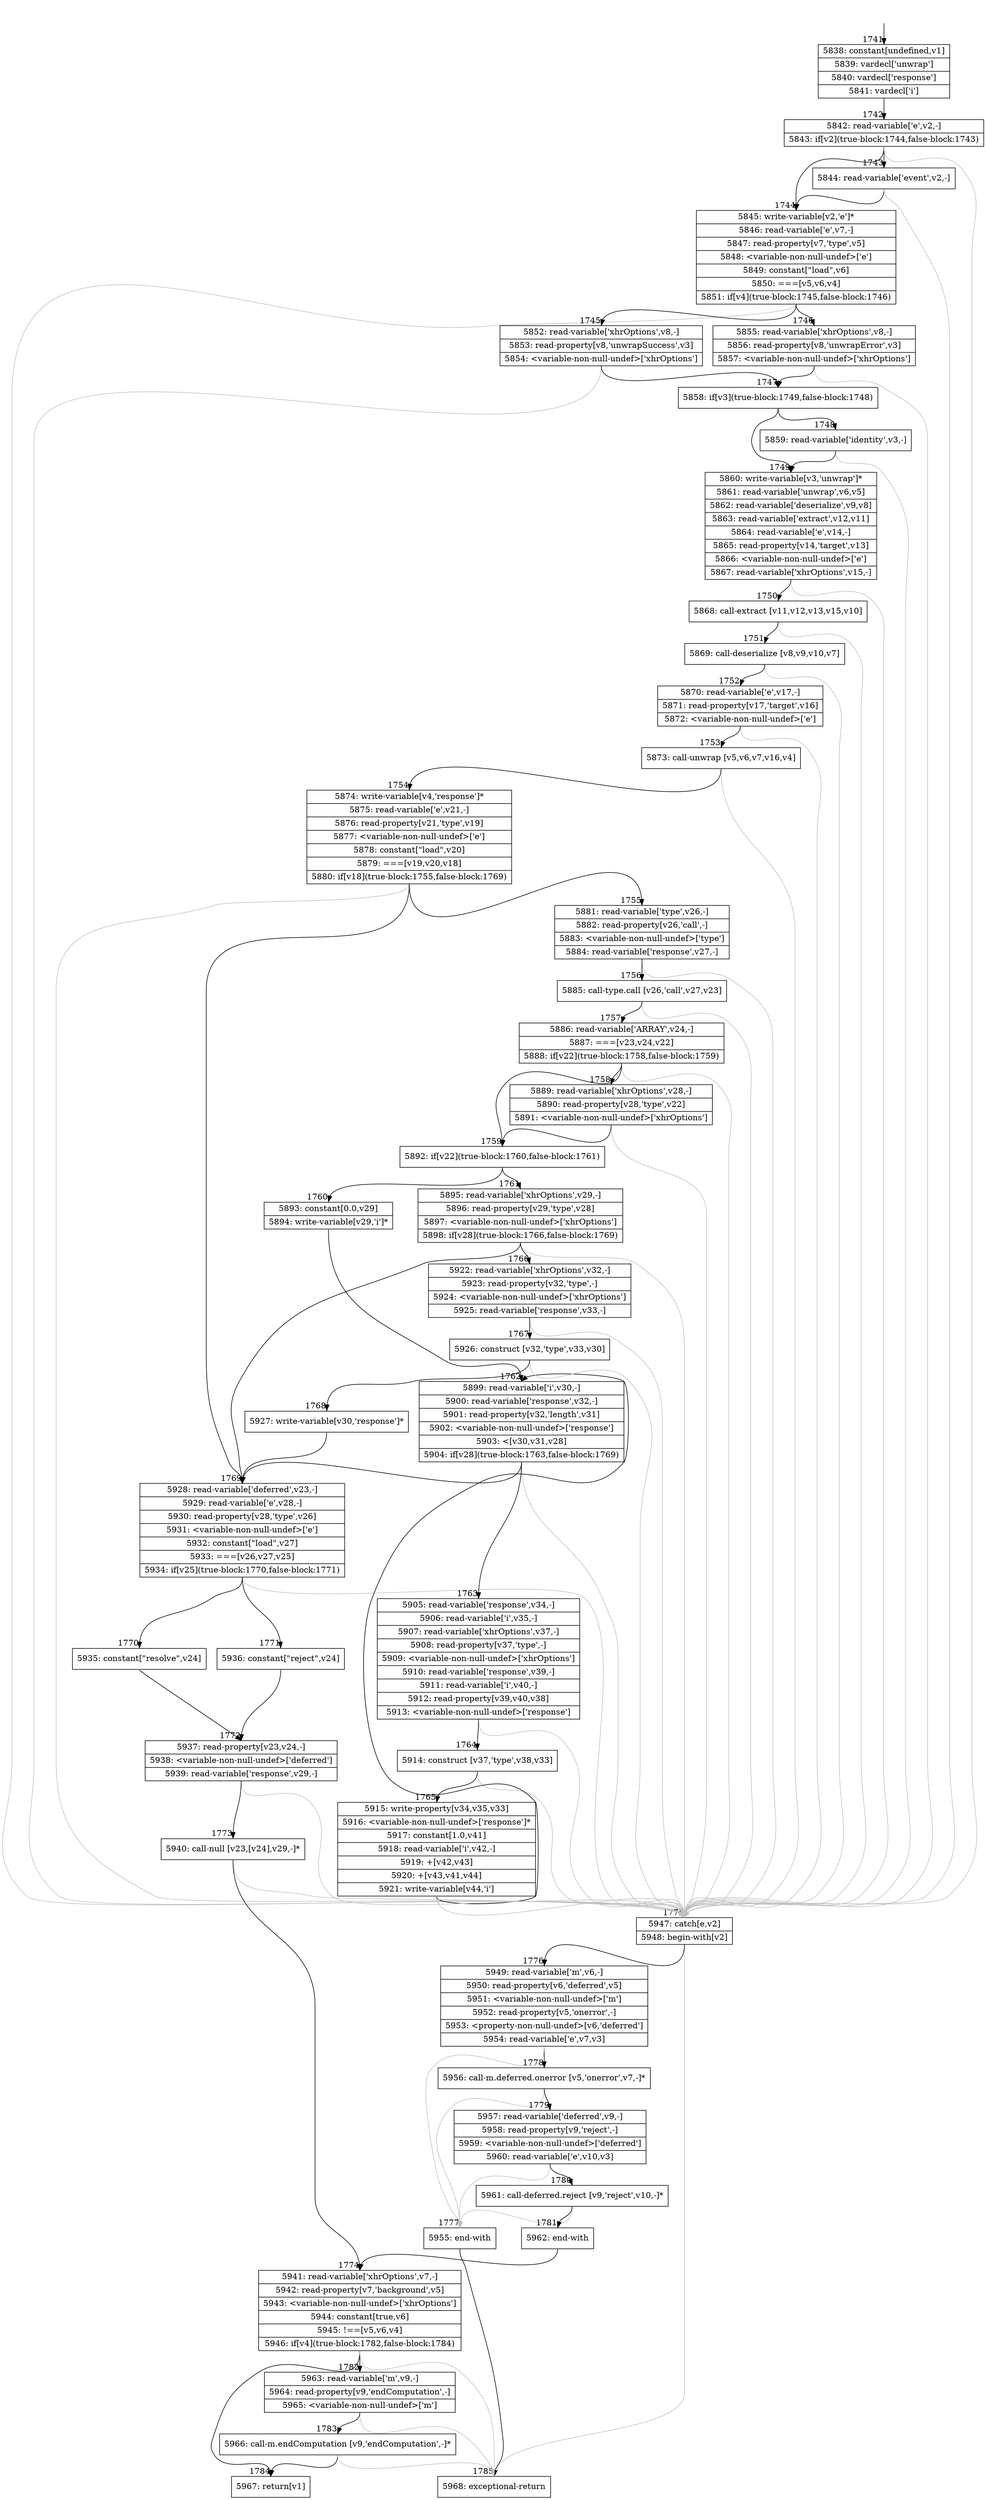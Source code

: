 digraph {
rankdir="TD"
BB_entry86[shape=none,label=""];
BB_entry86 -> BB1741 [tailport=s, headport=n, headlabel="    1741"]
BB1741 [shape=record label="{5838: constant[undefined,v1]|5839: vardecl['unwrap']|5840: vardecl['response']|5841: vardecl['i']}" ] 
BB1741 -> BB1742 [tailport=s, headport=n, headlabel="      1742"]
BB1742 [shape=record label="{5842: read-variable['e',v2,-]|5843: if[v2](true-block:1744,false-block:1743)}" ] 
BB1742 -> BB1744 [tailport=s, headport=n, headlabel="      1744"]
BB1742 -> BB1743 [tailport=s, headport=n, headlabel="      1743"]
BB1742 -> BB1775 [tailport=s, headport=n, color=gray, headlabel="      1775"]
BB1743 [shape=record label="{5844: read-variable['event',v2,-]}" ] 
BB1743 -> BB1744 [tailport=s, headport=n]
BB1743 -> BB1775 [tailport=s, headport=n, color=gray]
BB1744 [shape=record label="{5845: write-variable[v2,'e']*|5846: read-variable['e',v7,-]|5847: read-property[v7,'type',v5]|5848: \<variable-non-null-undef\>['e']|5849: constant[\"load\",v6]|5850: ===[v5,v6,v4]|5851: if[v4](true-block:1745,false-block:1746)}" ] 
BB1744 -> BB1745 [tailport=s, headport=n, headlabel="      1745"]
BB1744 -> BB1746 [tailport=s, headport=n, headlabel="      1746"]
BB1744 -> BB1775 [tailport=s, headport=n, color=gray]
BB1745 [shape=record label="{5852: read-variable['xhrOptions',v8,-]|5853: read-property[v8,'unwrapSuccess',v3]|5854: \<variable-non-null-undef\>['xhrOptions']}" ] 
BB1745 -> BB1747 [tailport=s, headport=n, headlabel="      1747"]
BB1745 -> BB1775 [tailport=s, headport=n, color=gray]
BB1746 [shape=record label="{5855: read-variable['xhrOptions',v8,-]|5856: read-property[v8,'unwrapError',v3]|5857: \<variable-non-null-undef\>['xhrOptions']}" ] 
BB1746 -> BB1747 [tailport=s, headport=n]
BB1746 -> BB1775 [tailport=s, headport=n, color=gray]
BB1747 [shape=record label="{5858: if[v3](true-block:1749,false-block:1748)}" ] 
BB1747 -> BB1749 [tailport=s, headport=n, headlabel="      1749"]
BB1747 -> BB1748 [tailport=s, headport=n, headlabel="      1748"]
BB1748 [shape=record label="{5859: read-variable['identity',v3,-]}" ] 
BB1748 -> BB1749 [tailport=s, headport=n]
BB1748 -> BB1775 [tailport=s, headport=n, color=gray]
BB1749 [shape=record label="{5860: write-variable[v3,'unwrap']*|5861: read-variable['unwrap',v6,v5]|5862: read-variable['deserialize',v9,v8]|5863: read-variable['extract',v12,v11]|5864: read-variable['e',v14,-]|5865: read-property[v14,'target',v13]|5866: \<variable-non-null-undef\>['e']|5867: read-variable['xhrOptions',v15,-]}" ] 
BB1749 -> BB1750 [tailport=s, headport=n, headlabel="      1750"]
BB1749 -> BB1775 [tailport=s, headport=n, color=gray]
BB1750 [shape=record label="{5868: call-extract [v11,v12,v13,v15,v10]}" ] 
BB1750 -> BB1751 [tailport=s, headport=n, headlabel="      1751"]
BB1750 -> BB1775 [tailport=s, headport=n, color=gray]
BB1751 [shape=record label="{5869: call-deserialize [v8,v9,v10,v7]}" ] 
BB1751 -> BB1752 [tailport=s, headport=n, headlabel="      1752"]
BB1751 -> BB1775 [tailport=s, headport=n, color=gray]
BB1752 [shape=record label="{5870: read-variable['e',v17,-]|5871: read-property[v17,'target',v16]|5872: \<variable-non-null-undef\>['e']}" ] 
BB1752 -> BB1753 [tailport=s, headport=n, headlabel="      1753"]
BB1752 -> BB1775 [tailport=s, headport=n, color=gray]
BB1753 [shape=record label="{5873: call-unwrap [v5,v6,v7,v16,v4]}" ] 
BB1753 -> BB1754 [tailport=s, headport=n, headlabel="      1754"]
BB1753 -> BB1775 [tailport=s, headport=n, color=gray]
BB1754 [shape=record label="{5874: write-variable[v4,'response']*|5875: read-variable['e',v21,-]|5876: read-property[v21,'type',v19]|5877: \<variable-non-null-undef\>['e']|5878: constant[\"load\",v20]|5879: ===[v19,v20,v18]|5880: if[v18](true-block:1755,false-block:1769)}" ] 
BB1754 -> BB1755 [tailport=s, headport=n, headlabel="      1755"]
BB1754 -> BB1769 [tailport=s, headport=n, headlabel="      1769"]
BB1754 -> BB1775 [tailport=s, headport=n, color=gray]
BB1755 [shape=record label="{5881: read-variable['type',v26,-]|5882: read-property[v26,'call',-]|5883: \<variable-non-null-undef\>['type']|5884: read-variable['response',v27,-]}" ] 
BB1755 -> BB1756 [tailport=s, headport=n, headlabel="      1756"]
BB1755 -> BB1775 [tailport=s, headport=n, color=gray]
BB1756 [shape=record label="{5885: call-type.call [v26,'call',v27,v23]}" ] 
BB1756 -> BB1757 [tailport=s, headport=n, headlabel="      1757"]
BB1756 -> BB1775 [tailport=s, headport=n, color=gray]
BB1757 [shape=record label="{5886: read-variable['ARRAY',v24,-]|5887: ===[v23,v24,v22]|5888: if[v22](true-block:1758,false-block:1759)}" ] 
BB1757 -> BB1759 [tailport=s, headport=n, headlabel="      1759"]
BB1757 -> BB1758 [tailport=s, headport=n, headlabel="      1758"]
BB1757 -> BB1775 [tailport=s, headport=n, color=gray]
BB1758 [shape=record label="{5889: read-variable['xhrOptions',v28,-]|5890: read-property[v28,'type',v22]|5891: \<variable-non-null-undef\>['xhrOptions']}" ] 
BB1758 -> BB1759 [tailport=s, headport=n]
BB1758 -> BB1775 [tailport=s, headport=n, color=gray]
BB1759 [shape=record label="{5892: if[v22](true-block:1760,false-block:1761)}" ] 
BB1759 -> BB1760 [tailport=s, headport=n, headlabel="      1760"]
BB1759 -> BB1761 [tailport=s, headport=n, headlabel="      1761"]
BB1760 [shape=record label="{5893: constant[0.0,v29]|5894: write-variable[v29,'i']*}" ] 
BB1760 -> BB1762 [tailport=s, headport=n, headlabel="      1762"]
BB1761 [shape=record label="{5895: read-variable['xhrOptions',v29,-]|5896: read-property[v29,'type',v28]|5897: \<variable-non-null-undef\>['xhrOptions']|5898: if[v28](true-block:1766,false-block:1769)}" ] 
BB1761 -> BB1766 [tailport=s, headport=n, headlabel="      1766"]
BB1761 -> BB1769 [tailport=s, headport=n]
BB1761 -> BB1775 [tailport=s, headport=n, color=gray]
BB1762 [shape=record label="{5899: read-variable['i',v30,-]|5900: read-variable['response',v32,-]|5901: read-property[v32,'length',v31]|5902: \<variable-non-null-undef\>['response']|5903: \<[v30,v31,v28]|5904: if[v28](true-block:1763,false-block:1769)}" ] 
BB1762 -> BB1763 [tailport=s, headport=n, headlabel="      1763"]
BB1762 -> BB1769 [tailport=s, headport=n]
BB1762 -> BB1775 [tailport=s, headport=n, color=gray]
BB1763 [shape=record label="{5905: read-variable['response',v34,-]|5906: read-variable['i',v35,-]|5907: read-variable['xhrOptions',v37,-]|5908: read-property[v37,'type',-]|5909: \<variable-non-null-undef\>['xhrOptions']|5910: read-variable['response',v39,-]|5911: read-variable['i',v40,-]|5912: read-property[v39,v40,v38]|5913: \<variable-non-null-undef\>['response']}" ] 
BB1763 -> BB1764 [tailport=s, headport=n, headlabel="      1764"]
BB1763 -> BB1775 [tailport=s, headport=n, color=gray]
BB1764 [shape=record label="{5914: construct [v37,'type',v38,v33]}" ] 
BB1764 -> BB1765 [tailport=s, headport=n, headlabel="      1765"]
BB1764 -> BB1775 [tailport=s, headport=n, color=gray]
BB1765 [shape=record label="{5915: write-property[v34,v35,v33]|5916: \<variable-non-null-undef\>['response']*|5917: constant[1.0,v41]|5918: read-variable['i',v42,-]|5919: +[v42,v43]|5920: +[v43,v41,v44]|5921: write-variable[v44,'i']}" ] 
BB1765 -> BB1762 [tailport=s, headport=n]
BB1765 -> BB1775 [tailport=s, headport=n, color=gray]
BB1766 [shape=record label="{5922: read-variable['xhrOptions',v32,-]|5923: read-property[v32,'type',-]|5924: \<variable-non-null-undef\>['xhrOptions']|5925: read-variable['response',v33,-]}" ] 
BB1766 -> BB1767 [tailport=s, headport=n, headlabel="      1767"]
BB1766 -> BB1775 [tailport=s, headport=n, color=gray]
BB1767 [shape=record label="{5926: construct [v32,'type',v33,v30]}" ] 
BB1767 -> BB1768 [tailport=s, headport=n, headlabel="      1768"]
BB1767 -> BB1775 [tailport=s, headport=n, color=gray]
BB1768 [shape=record label="{5927: write-variable[v30,'response']*}" ] 
BB1768 -> BB1769 [tailport=s, headport=n]
BB1769 [shape=record label="{5928: read-variable['deferred',v23,-]|5929: read-variable['e',v28,-]|5930: read-property[v28,'type',v26]|5931: \<variable-non-null-undef\>['e']|5932: constant[\"load\",v27]|5933: ===[v26,v27,v25]|5934: if[v25](true-block:1770,false-block:1771)}" ] 
BB1769 -> BB1770 [tailport=s, headport=n, headlabel="      1770"]
BB1769 -> BB1771 [tailport=s, headport=n, headlabel="      1771"]
BB1769 -> BB1775 [tailport=s, headport=n, color=gray]
BB1770 [shape=record label="{5935: constant[\"resolve\",v24]}" ] 
BB1770 -> BB1772 [tailport=s, headport=n, headlabel="      1772"]
BB1771 [shape=record label="{5936: constant[\"reject\",v24]}" ] 
BB1771 -> BB1772 [tailport=s, headport=n]
BB1772 [shape=record label="{5937: read-property[v23,v24,-]|5938: \<variable-non-null-undef\>['deferred']|5939: read-variable['response',v29,-]}" ] 
BB1772 -> BB1773 [tailport=s, headport=n, headlabel="      1773"]
BB1772 -> BB1775 [tailport=s, headport=n, color=gray]
BB1773 [shape=record label="{5940: call-null [v23,[v24],v29,-]*}" ] 
BB1773 -> BB1774 [tailport=s, headport=n, headlabel="      1774"]
BB1773 -> BB1775 [tailport=s, headport=n, color=gray]
BB1774 [shape=record label="{5941: read-variable['xhrOptions',v7,-]|5942: read-property[v7,'background',v5]|5943: \<variable-non-null-undef\>['xhrOptions']|5944: constant[true,v6]|5945: !==[v5,v6,v4]|5946: if[v4](true-block:1782,false-block:1784)}" ] 
BB1774 -> BB1782 [tailport=s, headport=n, headlabel="      1782"]
BB1774 -> BB1784 [tailport=s, headport=n, headlabel="      1784"]
BB1774 -> BB1785 [tailport=s, headport=n, color=gray, headlabel="      1785"]
BB1775 [shape=record label="{5947: catch[e,v2]|5948: begin-with[v2]}" ] 
BB1775 -> BB1776 [tailport=s, headport=n, headlabel="      1776"]
BB1775 -> BB1785 [tailport=s, headport=n, color=gray]
BB1776 [shape=record label="{5949: read-variable['m',v6,-]|5950: read-property[v6,'deferred',v5]|5951: \<variable-non-null-undef\>['m']|5952: read-property[v5,'onerror',-]|5953: \<property-non-null-undef\>[v6,'deferred']|5954: read-variable['e',v7,v3]}" ] 
BB1776 -> BB1778 [tailport=s, headport=n, headlabel="      1778"]
BB1776 -> BB1777 [tailport=s, headport=n, color=gray, headlabel="      1777"]
BB1777 [shape=record label="{5955: end-with}" ] 
BB1777 -> BB1785 [tailport=s, headport=n]
BB1778 [shape=record label="{5956: call-m.deferred.onerror [v5,'onerror',v7,-]*}" ] 
BB1778 -> BB1779 [tailport=s, headport=n, headlabel="      1779"]
BB1778 -> BB1777 [tailport=s, headport=n, color=gray]
BB1779 [shape=record label="{5957: read-variable['deferred',v9,-]|5958: read-property[v9,'reject',-]|5959: \<variable-non-null-undef\>['deferred']|5960: read-variable['e',v10,v3]}" ] 
BB1779 -> BB1780 [tailport=s, headport=n, headlabel="      1780"]
BB1779 -> BB1777 [tailport=s, headport=n, color=gray]
BB1780 [shape=record label="{5961: call-deferred.reject [v9,'reject',v10,-]*}" ] 
BB1780 -> BB1781 [tailport=s, headport=n, headlabel="      1781"]
BB1780 -> BB1777 [tailport=s, headport=n, color=gray]
BB1781 [shape=record label="{5962: end-with}" ] 
BB1781 -> BB1774 [tailport=s, headport=n]
BB1782 [shape=record label="{5963: read-variable['m',v9,-]|5964: read-property[v9,'endComputation',-]|5965: \<variable-non-null-undef\>['m']}" ] 
BB1782 -> BB1783 [tailport=s, headport=n, headlabel="      1783"]
BB1782 -> BB1785 [tailport=s, headport=n, color=gray]
BB1783 [shape=record label="{5966: call-m.endComputation [v9,'endComputation',-]*}" ] 
BB1783 -> BB1784 [tailport=s, headport=n]
BB1783 -> BB1785 [tailport=s, headport=n, color=gray]
BB1784 [shape=record label="{5967: return[v1]}" ] 
BB1785 [shape=record label="{5968: exceptional-return}" ] 
//#$~ 1140
}
